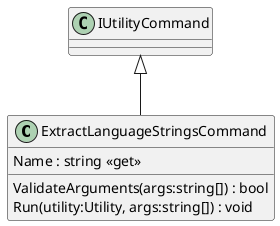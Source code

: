 @startuml
class ExtractLanguageStringsCommand {
    Name : string <<get>>
    ValidateArguments(args:string[]) : bool
    Run(utility:Utility, args:string[]) : void
}
IUtilityCommand <|-- ExtractLanguageStringsCommand
@enduml
